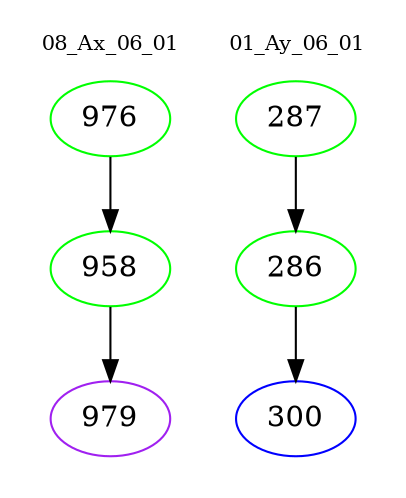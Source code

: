 digraph{
subgraph cluster_0 {
color = white
label = "08_Ax_06_01";
fontsize=10;
T0_976 [label="976", color="green"]
T0_976 -> T0_958 [color="black"]
T0_958 [label="958", color="green"]
T0_958 -> T0_979 [color="black"]
T0_979 [label="979", color="purple"]
}
subgraph cluster_1 {
color = white
label = "01_Ay_06_01";
fontsize=10;
T1_287 [label="287", color="green"]
T1_287 -> T1_286 [color="black"]
T1_286 [label="286", color="green"]
T1_286 -> T1_300 [color="black"]
T1_300 [label="300", color="blue"]
}
}
